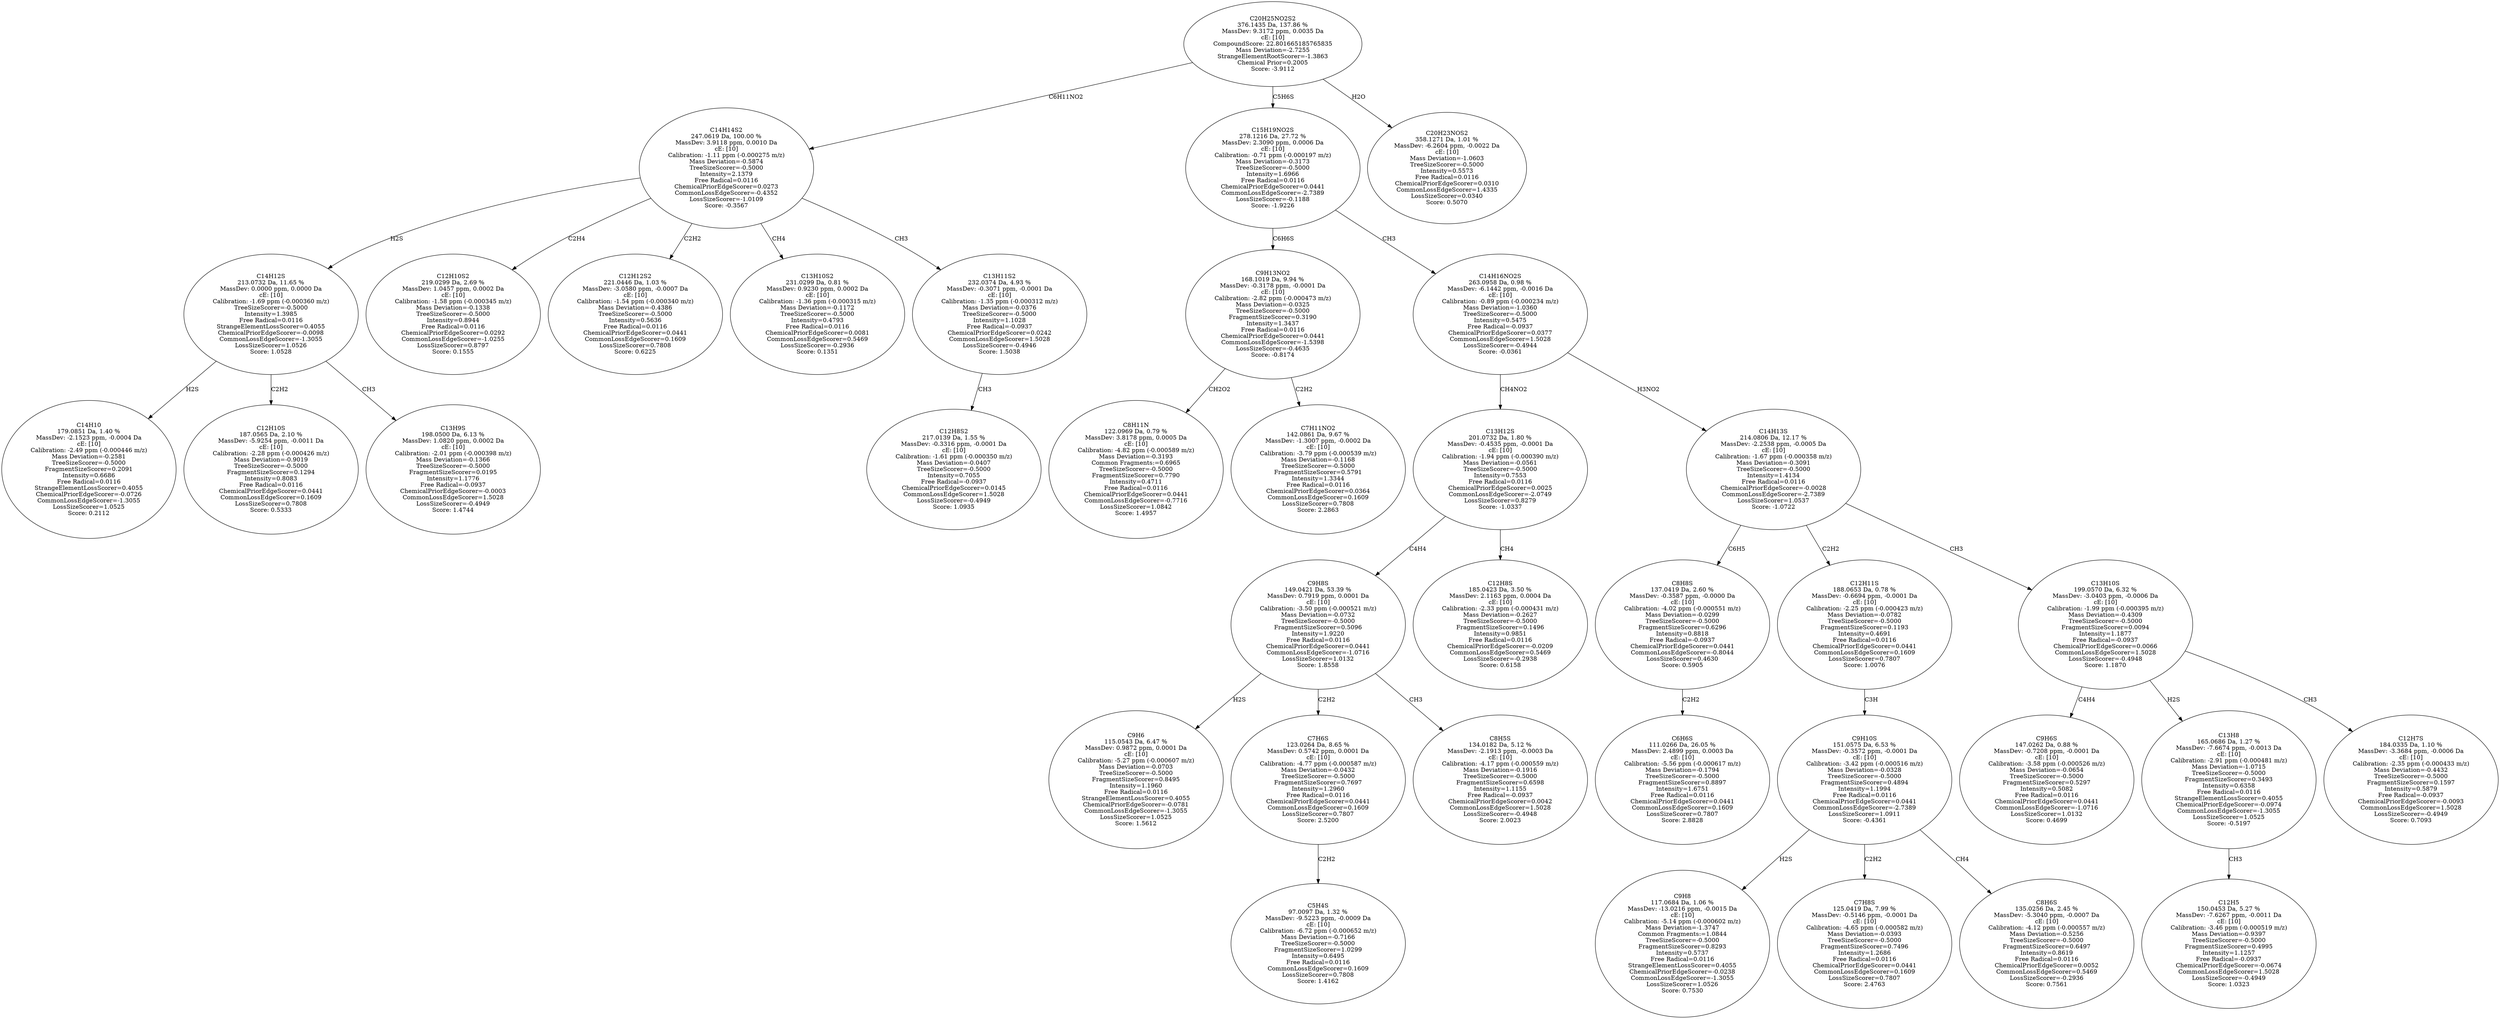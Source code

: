 strict digraph {
v1 [label="C14H10\n179.0851 Da, 1.40 %\nMassDev: -2.1523 ppm, -0.0004 Da\ncE: [10]\nCalibration: -2.49 ppm (-0.000446 m/z)\nMass Deviation=-0.2581\nTreeSizeScorer=-0.5000\nFragmentSizeScorer=0.2091\nIntensity=0.6686\nFree Radical=0.0116\nStrangeElementLossScorer=0.4055\nChemicalPriorEdgeScorer=-0.0726\nCommonLossEdgeScorer=-1.3055\nLossSizeScorer=1.0525\nScore: 0.2112"];
v2 [label="C12H10S\n187.0565 Da, 2.10 %\nMassDev: -5.9254 ppm, -0.0011 Da\ncE: [10]\nCalibration: -2.28 ppm (-0.000426 m/z)\nMass Deviation=-0.9019\nTreeSizeScorer=-0.5000\nFragmentSizeScorer=0.1294\nIntensity=0.8083\nFree Radical=0.0116\nChemicalPriorEdgeScorer=0.0441\nCommonLossEdgeScorer=0.1609\nLossSizeScorer=0.7808\nScore: 0.5333"];
v3 [label="C13H9S\n198.0500 Da, 6.13 %\nMassDev: 1.0820 ppm, 0.0002 Da\ncE: [10]\nCalibration: -2.01 ppm (-0.000398 m/z)\nMass Deviation=-0.1366\nTreeSizeScorer=-0.5000\nFragmentSizeScorer=0.0195\nIntensity=1.1776\nFree Radical=-0.0937\nChemicalPriorEdgeScorer=-0.0003\nCommonLossEdgeScorer=1.5028\nLossSizeScorer=-0.4949\nScore: 1.4744"];
v4 [label="C14H12S\n213.0732 Da, 11.65 %\nMassDev: 0.0000 ppm, 0.0000 Da\ncE: [10]\nCalibration: -1.69 ppm (-0.000360 m/z)\nTreeSizeScorer=-0.5000\nIntensity=1.3985\nFree Radical=0.0116\nStrangeElementLossScorer=0.4055\nChemicalPriorEdgeScorer=-0.0098\nCommonLossEdgeScorer=-1.3055\nLossSizeScorer=1.0526\nScore: 1.0528"];
v5 [label="C12H10S2\n219.0299 Da, 2.69 %\nMassDev: 1.0457 ppm, 0.0002 Da\ncE: [10]\nCalibration: -1.58 ppm (-0.000345 m/z)\nMass Deviation=-0.1338\nTreeSizeScorer=-0.5000\nIntensity=0.8944\nFree Radical=0.0116\nChemicalPriorEdgeScorer=0.0292\nCommonLossEdgeScorer=-1.0255\nLossSizeScorer=0.8797\nScore: 0.1555"];
v6 [label="C12H12S2\n221.0446 Da, 1.03 %\nMassDev: -3.0580 ppm, -0.0007 Da\ncE: [10]\nCalibration: -1.54 ppm (-0.000340 m/z)\nMass Deviation=-0.4386\nTreeSizeScorer=-0.5000\nIntensity=0.5636\nFree Radical=0.0116\nChemicalPriorEdgeScorer=0.0441\nCommonLossEdgeScorer=0.1609\nLossSizeScorer=0.7808\nScore: 0.6225"];
v7 [label="C13H10S2\n231.0299 Da, 0.81 %\nMassDev: 0.9230 ppm, 0.0002 Da\ncE: [10]\nCalibration: -1.36 ppm (-0.000315 m/z)\nMass Deviation=-0.1172\nTreeSizeScorer=-0.5000\nIntensity=0.4793\nFree Radical=0.0116\nChemicalPriorEdgeScorer=0.0081\nCommonLossEdgeScorer=0.5469\nLossSizeScorer=-0.2936\nScore: 0.1351"];
v8 [label="C12H8S2\n217.0139 Da, 1.55 %\nMassDev: -0.3316 ppm, -0.0001 Da\ncE: [10]\nCalibration: -1.61 ppm (-0.000350 m/z)\nMass Deviation=-0.0407\nTreeSizeScorer=-0.5000\nIntensity=0.7055\nFree Radical=-0.0937\nChemicalPriorEdgeScorer=0.0145\nCommonLossEdgeScorer=1.5028\nLossSizeScorer=-0.4949\nScore: 1.0935"];
v9 [label="C13H11S2\n232.0374 Da, 4.93 %\nMassDev: -0.3071 ppm, -0.0001 Da\ncE: [10]\nCalibration: -1.35 ppm (-0.000312 m/z)\nMass Deviation=-0.0376\nTreeSizeScorer=-0.5000\nIntensity=1.1028\nFree Radical=-0.0937\nChemicalPriorEdgeScorer=0.0242\nCommonLossEdgeScorer=1.5028\nLossSizeScorer=-0.4946\nScore: 1.5038"];
v10 [label="C14H14S2\n247.0619 Da, 100.00 %\nMassDev: 3.9118 ppm, 0.0010 Da\ncE: [10]\nCalibration: -1.11 ppm (-0.000275 m/z)\nMass Deviation=-0.5874\nTreeSizeScorer=-0.5000\nIntensity=2.1379\nFree Radical=0.0116\nChemicalPriorEdgeScorer=0.0273\nCommonLossEdgeScorer=-0.4352\nLossSizeScorer=-1.0109\nScore: -0.3567"];
v11 [label="C8H11N\n122.0969 Da, 0.79 %\nMassDev: 3.8178 ppm, 0.0005 Da\ncE: [10]\nCalibration: -4.82 ppm (-0.000589 m/z)\nMass Deviation=-0.3193\nCommon Fragments:=0.6965\nTreeSizeScorer=-0.5000\nFragmentSizeScorer=0.7790\nIntensity=0.4711\nFree Radical=0.0116\nChemicalPriorEdgeScorer=0.0441\nCommonLossEdgeScorer=-0.7716\nLossSizeScorer=1.0842\nScore: 1.4957"];
v12 [label="C7H11NO2\n142.0861 Da, 9.67 %\nMassDev: -1.3007 ppm, -0.0002 Da\ncE: [10]\nCalibration: -3.79 ppm (-0.000539 m/z)\nMass Deviation=-0.1168\nTreeSizeScorer=-0.5000\nFragmentSizeScorer=0.5791\nIntensity=1.3344\nFree Radical=0.0116\nChemicalPriorEdgeScorer=0.0364\nCommonLossEdgeScorer=0.1609\nLossSizeScorer=0.7808\nScore: 2.2863"];
v13 [label="C9H13NO2\n168.1019 Da, 9.94 %\nMassDev: -0.3178 ppm, -0.0001 Da\ncE: [10]\nCalibration: -2.82 ppm (-0.000473 m/z)\nMass Deviation=-0.0325\nTreeSizeScorer=-0.5000\nFragmentSizeScorer=0.3190\nIntensity=1.3437\nFree Radical=0.0116\nChemicalPriorEdgeScorer=0.0441\nCommonLossEdgeScorer=-1.5398\nLossSizeScorer=-0.4635\nScore: -0.8174"];
v14 [label="C9H6\n115.0543 Da, 6.47 %\nMassDev: 0.9872 ppm, 0.0001 Da\ncE: [10]\nCalibration: -5.27 ppm (-0.000607 m/z)\nMass Deviation=-0.0703\nTreeSizeScorer=-0.5000\nFragmentSizeScorer=0.8495\nIntensity=1.1960\nFree Radical=0.0116\nStrangeElementLossScorer=0.4055\nChemicalPriorEdgeScorer=-0.0781\nCommonLossEdgeScorer=-1.3055\nLossSizeScorer=1.0525\nScore: 1.5612"];
v15 [label="C5H4S\n97.0097 Da, 1.32 %\nMassDev: -9.5223 ppm, -0.0009 Da\ncE: [10]\nCalibration: -6.72 ppm (-0.000652 m/z)\nMass Deviation=-0.7166\nTreeSizeScorer=-0.5000\nFragmentSizeScorer=1.0299\nIntensity=0.6495\nFree Radical=0.0116\nCommonLossEdgeScorer=0.1609\nLossSizeScorer=0.7808\nScore: 1.4162"];
v16 [label="C7H6S\n123.0264 Da, 8.65 %\nMassDev: 0.5742 ppm, 0.0001 Da\ncE: [10]\nCalibration: -4.77 ppm (-0.000587 m/z)\nMass Deviation=-0.0432\nTreeSizeScorer=-0.5000\nFragmentSizeScorer=0.7697\nIntensity=1.2960\nFree Radical=0.0116\nChemicalPriorEdgeScorer=0.0441\nCommonLossEdgeScorer=0.1609\nLossSizeScorer=0.7807\nScore: 2.5200"];
v17 [label="C8H5S\n134.0182 Da, 5.12 %\nMassDev: -2.1913 ppm, -0.0003 Da\ncE: [10]\nCalibration: -4.17 ppm (-0.000559 m/z)\nMass Deviation=-0.1916\nTreeSizeScorer=-0.5000\nFragmentSizeScorer=0.6598\nIntensity=1.1155\nFree Radical=-0.0937\nChemicalPriorEdgeScorer=0.0042\nCommonLossEdgeScorer=1.5028\nLossSizeScorer=-0.4948\nScore: 2.0023"];
v18 [label="C9H8S\n149.0421 Da, 53.39 %\nMassDev: 0.7919 ppm, 0.0001 Da\ncE: [10]\nCalibration: -3.50 ppm (-0.000521 m/z)\nMass Deviation=-0.0732\nTreeSizeScorer=-0.5000\nFragmentSizeScorer=0.5096\nIntensity=1.9220\nFree Radical=0.0116\nChemicalPriorEdgeScorer=0.0441\nCommonLossEdgeScorer=-1.0716\nLossSizeScorer=1.0132\nScore: 1.8558"];
v19 [label="C12H8S\n185.0423 Da, 3.50 %\nMassDev: 2.1163 ppm, 0.0004 Da\ncE: [10]\nCalibration: -2.33 ppm (-0.000431 m/z)\nMass Deviation=-0.2627\nTreeSizeScorer=-0.5000\nFragmentSizeScorer=0.1496\nIntensity=0.9851\nFree Radical=0.0116\nChemicalPriorEdgeScorer=-0.0209\nCommonLossEdgeScorer=0.5469\nLossSizeScorer=-0.2938\nScore: 0.6158"];
v20 [label="C13H12S\n201.0732 Da, 1.80 %\nMassDev: -0.4535 ppm, -0.0001 Da\ncE: [10]\nCalibration: -1.94 ppm (-0.000390 m/z)\nMass Deviation=-0.0561\nTreeSizeScorer=-0.5000\nIntensity=0.7553\nFree Radical=0.0116\nChemicalPriorEdgeScorer=0.0025\nCommonLossEdgeScorer=-2.0749\nLossSizeScorer=0.8279\nScore: -1.0337"];
v21 [label="C6H6S\n111.0266 Da, 26.05 %\nMassDev: 2.4899 ppm, 0.0003 Da\ncE: [10]\nCalibration: -5.56 ppm (-0.000617 m/z)\nMass Deviation=-0.1794\nTreeSizeScorer=-0.5000\nFragmentSizeScorer=0.8897\nIntensity=1.6751\nFree Radical=0.0116\nChemicalPriorEdgeScorer=0.0441\nCommonLossEdgeScorer=0.1609\nLossSizeScorer=0.7807\nScore: 2.8828"];
v22 [label="C8H8S\n137.0419 Da, 2.60 %\nMassDev: -0.3587 ppm, -0.0000 Da\ncE: [10]\nCalibration: -4.02 ppm (-0.000551 m/z)\nMass Deviation=-0.0299\nTreeSizeScorer=-0.5000\nFragmentSizeScorer=0.6296\nIntensity=0.8818\nFree Radical=-0.0937\nChemicalPriorEdgeScorer=0.0441\nCommonLossEdgeScorer=-0.8044\nLossSizeScorer=0.4630\nScore: 0.5905"];
v23 [label="C9H8\n117.0684 Da, 1.06 %\nMassDev: -13.0216 ppm, -0.0015 Da\ncE: [10]\nCalibration: -5.14 ppm (-0.000602 m/z)\nMass Deviation=-1.3747\nCommon Fragments:=1.0844\nTreeSizeScorer=-0.5000\nFragmentSizeScorer=0.8293\nIntensity=0.5737\nFree Radical=0.0116\nStrangeElementLossScorer=0.4055\nChemicalPriorEdgeScorer=-0.0238\nCommonLossEdgeScorer=-1.3055\nLossSizeScorer=1.0526\nScore: 0.7530"];
v24 [label="C7H8S\n125.0419 Da, 7.99 %\nMassDev: -0.5146 ppm, -0.0001 Da\ncE: [10]\nCalibration: -4.65 ppm (-0.000582 m/z)\nMass Deviation=-0.0393\nTreeSizeScorer=-0.5000\nFragmentSizeScorer=0.7496\nIntensity=1.2686\nFree Radical=0.0116\nChemicalPriorEdgeScorer=0.0441\nCommonLossEdgeScorer=0.1609\nLossSizeScorer=0.7807\nScore: 2.4763"];
v25 [label="C8H6S\n135.0256 Da, 2.45 %\nMassDev: -5.3040 ppm, -0.0007 Da\ncE: [10]\nCalibration: -4.12 ppm (-0.000557 m/z)\nMass Deviation=-0.5256\nTreeSizeScorer=-0.5000\nFragmentSizeScorer=0.6497\nIntensity=0.8619\nFree Radical=0.0116\nChemicalPriorEdgeScorer=0.0052\nCommonLossEdgeScorer=0.5469\nLossSizeScorer=-0.2936\nScore: 0.7561"];
v26 [label="C9H10S\n151.0575 Da, 6.53 %\nMassDev: -0.3572 ppm, -0.0001 Da\ncE: [10]\nCalibration: -3.42 ppm (-0.000516 m/z)\nMass Deviation=-0.0328\nTreeSizeScorer=-0.5000\nFragmentSizeScorer=0.4894\nIntensity=1.1994\nFree Radical=0.0116\nChemicalPriorEdgeScorer=0.0441\nCommonLossEdgeScorer=-2.7389\nLossSizeScorer=1.0911\nScore: -0.4361"];
v27 [label="C12H11S\n188.0653 Da, 0.78 %\nMassDev: -0.6694 ppm, -0.0001 Da\ncE: [10]\nCalibration: -2.25 ppm (-0.000423 m/z)\nMass Deviation=-0.0782\nTreeSizeScorer=-0.5000\nFragmentSizeScorer=0.1193\nIntensity=0.4691\nFree Radical=0.0116\nChemicalPriorEdgeScorer=0.0441\nCommonLossEdgeScorer=0.1609\nLossSizeScorer=0.7807\nScore: 1.0076"];
v28 [label="C9H6S\n147.0262 Da, 0.88 %\nMassDev: -0.7208 ppm, -0.0001 Da\ncE: [10]\nCalibration: -3.58 ppm (-0.000526 m/z)\nMass Deviation=-0.0654\nTreeSizeScorer=-0.5000\nFragmentSizeScorer=0.5297\nIntensity=0.5082\nFree Radical=0.0116\nChemicalPriorEdgeScorer=0.0441\nCommonLossEdgeScorer=-1.0716\nLossSizeScorer=1.0132\nScore: 0.4699"];
v29 [label="C12H5\n150.0453 Da, 5.27 %\nMassDev: -7.6267 ppm, -0.0011 Da\ncE: [10]\nCalibration: -3.46 ppm (-0.000519 m/z)\nMass Deviation=-0.9397\nTreeSizeScorer=-0.5000\nFragmentSizeScorer=0.4995\nIntensity=1.1257\nFree Radical=-0.0937\nChemicalPriorEdgeScorer=-0.0674\nCommonLossEdgeScorer=1.5028\nLossSizeScorer=-0.4949\nScore: 1.0323"];
v30 [label="C13H8\n165.0686 Da, 1.27 %\nMassDev: -7.6674 ppm, -0.0013 Da\ncE: [10]\nCalibration: -2.91 ppm (-0.000481 m/z)\nMass Deviation=-1.0715\nTreeSizeScorer=-0.5000\nFragmentSizeScorer=0.3493\nIntensity=0.6358\nFree Radical=0.0116\nStrangeElementLossScorer=0.4055\nChemicalPriorEdgeScorer=-0.0974\nCommonLossEdgeScorer=-1.3055\nLossSizeScorer=1.0525\nScore: -0.5197"];
v31 [label="C12H7S\n184.0335 Da, 1.10 %\nMassDev: -3.3684 ppm, -0.0006 Da\ncE: [10]\nCalibration: -2.35 ppm (-0.000433 m/z)\nMass Deviation=-0.4432\nTreeSizeScorer=-0.5000\nFragmentSizeScorer=0.1597\nIntensity=0.5879\nFree Radical=-0.0937\nChemicalPriorEdgeScorer=-0.0093\nCommonLossEdgeScorer=1.5028\nLossSizeScorer=-0.4949\nScore: 0.7093"];
v32 [label="C13H10S\n199.0570 Da, 6.32 %\nMassDev: -3.0403 ppm, -0.0006 Da\ncE: [10]\nCalibration: -1.99 ppm (-0.000395 m/z)\nMass Deviation=-0.4309\nTreeSizeScorer=-0.5000\nFragmentSizeScorer=0.0094\nIntensity=1.1877\nFree Radical=-0.0937\nChemicalPriorEdgeScorer=0.0066\nCommonLossEdgeScorer=1.5028\nLossSizeScorer=-0.4948\nScore: 1.1870"];
v33 [label="C14H13S\n214.0806 Da, 12.17 %\nMassDev: -2.2538 ppm, -0.0005 Da\ncE: [10]\nCalibration: -1.67 ppm (-0.000358 m/z)\nMass Deviation=-0.3091\nTreeSizeScorer=-0.5000\nIntensity=1.4134\nFree Radical=0.0116\nChemicalPriorEdgeScorer=-0.0028\nCommonLossEdgeScorer=-2.7389\nLossSizeScorer=1.0537\nScore: -1.0722"];
v34 [label="C14H16NO2S\n263.0958 Da, 0.98 %\nMassDev: -6.1442 ppm, -0.0016 Da\ncE: [10]\nCalibration: -0.89 ppm (-0.000234 m/z)\nMass Deviation=-1.0360\nTreeSizeScorer=-0.5000\nIntensity=0.5475\nFree Radical=-0.0937\nChemicalPriorEdgeScorer=0.0377\nCommonLossEdgeScorer=1.5028\nLossSizeScorer=-0.4944\nScore: -0.0361"];
v35 [label="C15H19NO2S\n278.1216 Da, 27.72 %\nMassDev: 2.3090 ppm, 0.0006 Da\ncE: [10]\nCalibration: -0.71 ppm (-0.000197 m/z)\nMass Deviation=-0.3173\nTreeSizeScorer=-0.5000\nIntensity=1.6966\nFree Radical=0.0116\nChemicalPriorEdgeScorer=0.0441\nCommonLossEdgeScorer=-2.7389\nLossSizeScorer=-0.1188\nScore: -1.9226"];
v36 [label="C20H23NOS2\n358.1271 Da, 1.01 %\nMassDev: -6.2604 ppm, -0.0022 Da\ncE: [10]\nMass Deviation=-1.0603\nTreeSizeScorer=-0.5000\nIntensity=0.5573\nFree Radical=0.0116\nChemicalPriorEdgeScorer=0.0310\nCommonLossEdgeScorer=1.4335\nLossSizeScorer=0.0340\nScore: 0.5070"];
v37 [label="C20H25NO2S2\n376.1435 Da, 137.86 %\nMassDev: 9.3172 ppm, 0.0035 Da\ncE: [10]\nCompoundScore: 22.801665185765835\nMass Deviation=-2.7255\nStrangeElementRootScorer=-1.3863\nChemical Prior=0.2005\nScore: -3.9112"];
v4 -> v1 [label="H2S"];
v4 -> v2 [label="C2H2"];
v4 -> v3 [label="CH3"];
v10 -> v4 [label="H2S"];
v10 -> v5 [label="C2H4"];
v10 -> v6 [label="C2H2"];
v10 -> v7 [label="CH4"];
v9 -> v8 [label="CH3"];
v10 -> v9 [label="CH3"];
v37 -> v10 [label="C6H11NO2"];
v13 -> v11 [label="CH2O2"];
v13 -> v12 [label="C2H2"];
v35 -> v13 [label="C6H6S"];
v18 -> v14 [label="H2S"];
v16 -> v15 [label="C2H2"];
v18 -> v16 [label="C2H2"];
v18 -> v17 [label="CH3"];
v20 -> v18 [label="C4H4"];
v20 -> v19 [label="CH4"];
v34 -> v20 [label="CH4NO2"];
v22 -> v21 [label="C2H2"];
v33 -> v22 [label="C6H5"];
v26 -> v23 [label="H2S"];
v26 -> v24 [label="C2H2"];
v26 -> v25 [label="CH4"];
v27 -> v26 [label="C3H"];
v33 -> v27 [label="C2H2"];
v32 -> v28 [label="C4H4"];
v30 -> v29 [label="CH3"];
v32 -> v30 [label="H2S"];
v32 -> v31 [label="CH3"];
v33 -> v32 [label="CH3"];
v34 -> v33 [label="H3NO2"];
v35 -> v34 [label="CH3"];
v37 -> v35 [label="C5H6S"];
v37 -> v36 [label="H2O"];
}